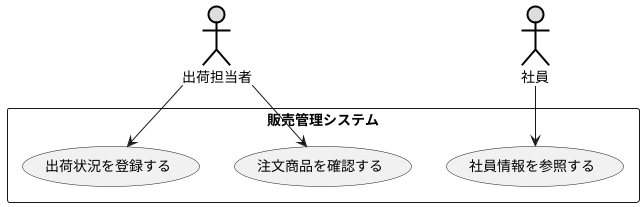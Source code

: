 @startuml ユースケース図
' left to right direction
actor 出荷担当者#DDDDDD;line:black;line.bold;
actor 社員#DDDDDD;line:black;line.bold;
rectangle 販売管理システム {
usecase 注文商品を確認する
usecase 出荷状況を登録する
usecase 社員情報を参照する
}
出荷担当者-->注文商品を確認する
出荷担当者-->出荷状況を登録する
社員-->社員情報を参照する
@enduml
